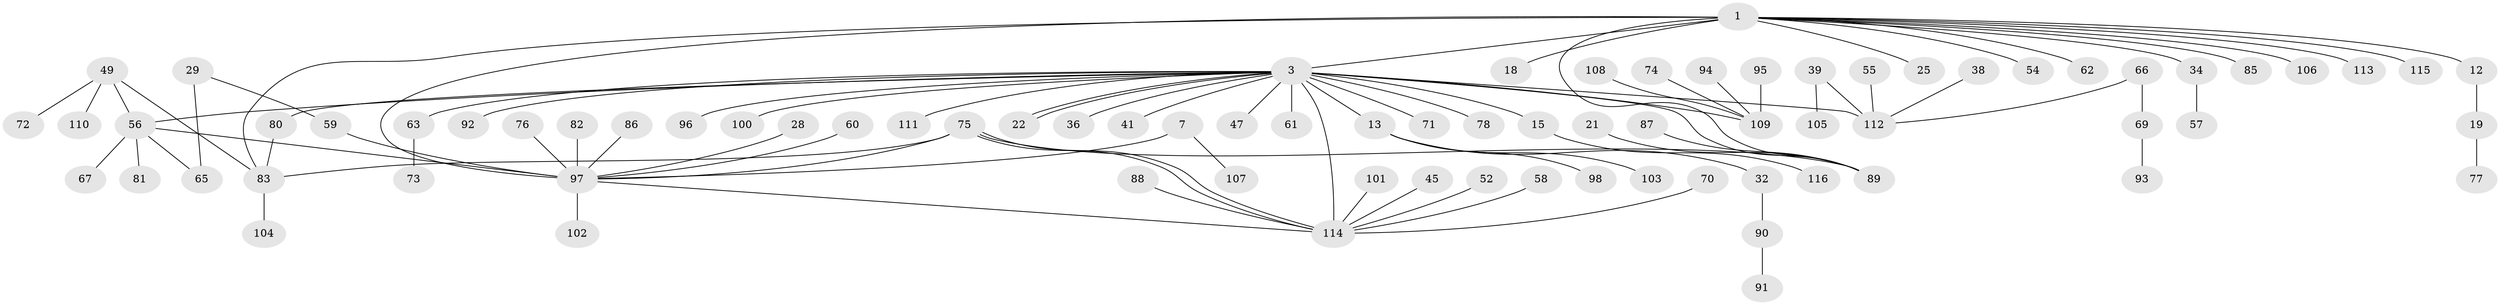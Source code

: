 // original degree distribution, {20: 0.008620689655172414, 11: 0.008620689655172414, 23: 0.008620689655172414, 12: 0.008620689655172414, 3: 0.15517241379310345, 5: 0.04310344827586207, 2: 0.20689655172413793, 4: 0.04310344827586207, 7: 0.008620689655172414, 1: 0.49137931034482757, 6: 0.008620689655172414, 9: 0.008620689655172414}
// Generated by graph-tools (version 1.1) at 2025/50/03/04/25 21:50:10]
// undirected, 81 vertices, 91 edges
graph export_dot {
graph [start="1"]
  node [color=gray90,style=filled];
  1;
  3 [super="+2"];
  7;
  12;
  13;
  15;
  18;
  19;
  21;
  22;
  25 [super="+10"];
  28;
  29;
  32;
  34 [super="+20"];
  36;
  38;
  39;
  41;
  45;
  47;
  49;
  52;
  54;
  55;
  56 [super="+17"];
  57;
  58;
  59 [super="+24"];
  60;
  61;
  62;
  63;
  65;
  66 [super="+42"];
  67;
  69;
  70;
  71;
  72;
  73;
  74;
  75;
  76;
  77;
  78;
  80 [super="+33+40"];
  81;
  82;
  83 [super="+44"];
  85;
  86;
  87;
  88;
  89 [super="+68"];
  90;
  91;
  92;
  93;
  94;
  95;
  96;
  97 [super="+27+48+84"];
  98;
  100;
  101;
  102;
  103;
  104;
  105;
  106;
  107;
  108;
  109 [super="+6+43+99"];
  110;
  111;
  112 [super="+26+31"];
  113;
  114 [super="+51+64"];
  115;
  116;
  1 -- 3 [weight=2];
  1 -- 12;
  1 -- 18;
  1 -- 25 [weight=2];
  1 -- 54;
  1 -- 62;
  1 -- 85;
  1 -- 89;
  1 -- 106;
  1 -- 113;
  1 -- 115;
  1 -- 34;
  1 -- 97 [weight=5];
  1 -- 83;
  3 -- 13;
  3 -- 15;
  3 -- 22;
  3 -- 22;
  3 -- 36;
  3 -- 47;
  3 -- 61;
  3 -- 63;
  3 -- 78;
  3 -- 92;
  3 -- 100;
  3 -- 111;
  3 -- 114 [weight=4];
  3 -- 96;
  3 -- 71;
  3 -- 41;
  3 -- 56 [weight=3];
  3 -- 109 [weight=2];
  3 -- 112 [weight=2];
  3 -- 80 [weight=2];
  3 -- 89;
  7 -- 107;
  7 -- 97;
  12 -- 19;
  13 -- 32;
  13 -- 98;
  13 -- 103;
  15 -- 116;
  19 -- 77;
  21 -- 89;
  28 -- 97;
  29 -- 65;
  29 -- 59;
  32 -- 90;
  34 -- 57;
  38 -- 112;
  39 -- 105;
  39 -- 112;
  45 -- 114;
  49 -- 72;
  49 -- 110;
  49 -- 56;
  49 -- 83;
  52 -- 114;
  55 -- 112;
  56 -- 67;
  56 -- 65;
  56 -- 81;
  56 -- 97;
  58 -- 114;
  59 -- 97;
  60 -- 97 [weight=2];
  63 -- 73;
  66 -- 112;
  66 -- 69;
  69 -- 93;
  70 -- 114;
  74 -- 109;
  75 -- 114;
  75 -- 114;
  75 -- 97;
  75 -- 83;
  75 -- 89;
  76 -- 97;
  80 -- 83;
  82 -- 97;
  83 -- 104;
  86 -- 97;
  87 -- 89;
  88 -- 114;
  90 -- 91;
  94 -- 109;
  95 -- 109;
  97 -- 114 [weight=2];
  97 -- 102;
  101 -- 114;
  108 -- 109;
}

